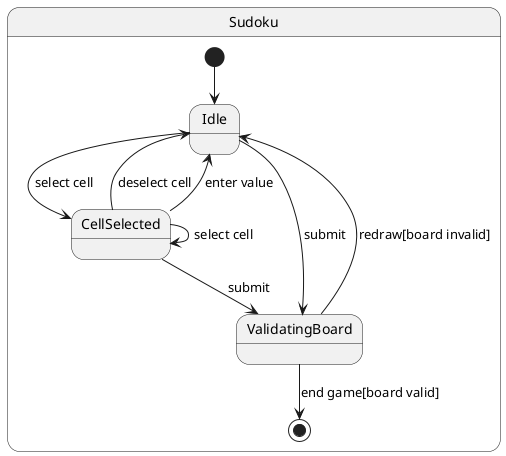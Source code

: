 @startuml sudoku_state
state "Sudoku" as Sudoku {
    [*] --> Idle
    Idle --> CellSelected : select cell
    CellSelected --> CellSelected : select cell
    CellSelected --> Idle : deselect cell
    CellSelected --> Idle : enter value
    CellSelected --> ValidatingBoard : submit
    Idle --> ValidatingBoard : submit
    ValidatingBoard --> Idle : redraw[board invalid]
    ValidatingBoard --> [*] : end game[board valid]
}
@enduml
